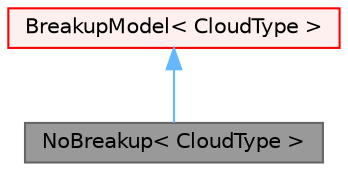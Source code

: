 digraph "NoBreakup&lt; CloudType &gt;"
{
 // LATEX_PDF_SIZE
  bgcolor="transparent";
  edge [fontname=Helvetica,fontsize=10,labelfontname=Helvetica,labelfontsize=10];
  node [fontname=Helvetica,fontsize=10,shape=box,height=0.2,width=0.4];
  Node1 [id="Node000001",label="NoBreakup\< CloudType \>",height=0.2,width=0.4,color="gray40", fillcolor="grey60", style="filled", fontcolor="black",tooltip="Dummy breakup model for 'none'."];
  Node2 -> Node1 [id="edge1_Node000001_Node000002",dir="back",color="steelblue1",style="solid",tooltip=" "];
  Node2 [id="Node000002",label="BreakupModel\< CloudType \>",height=0.2,width=0.4,color="red", fillcolor="#FFF0F0", style="filled",URL="$classFoam_1_1BreakupModel.html",tooltip="Templated break-up model class."];
}
